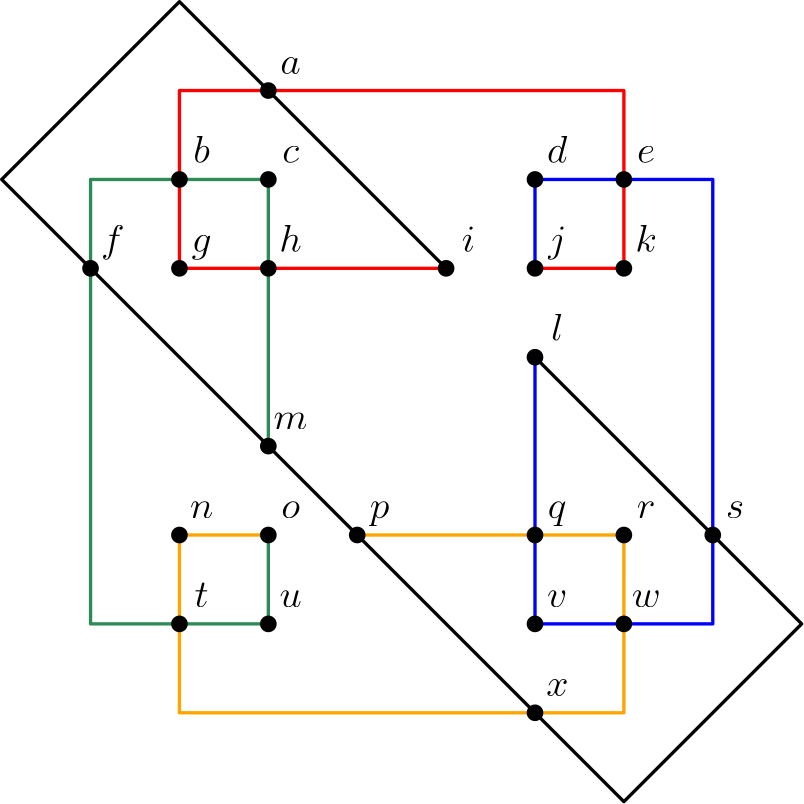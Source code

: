 <?xml version="1.0"?>
<!DOCTYPE ipe SYSTEM "ipe.dtd">
<ipe version="70206" creator="Ipe 7.2.7">
<info created="D:20170312201016" modified="D:20170326174127"/>
<ipestyle name="basic">
<symbol name="arrow/arc(spx)">
<path stroke="sym-stroke" fill="sym-stroke" pen="sym-pen">
0 0 m
-1 0.333 l
-1 -0.333 l
h
</path>
</symbol>
<symbol name="arrow/farc(spx)">
<path stroke="sym-stroke" fill="white" pen="sym-pen">
0 0 m
-1 0.333 l
-1 -0.333 l
h
</path>
</symbol>
<symbol name="arrow/ptarc(spx)">
<path stroke="sym-stroke" fill="sym-stroke" pen="sym-pen">
0 0 m
-1 0.333 l
-0.8 0 l
-1 -0.333 l
h
</path>
</symbol>
<symbol name="arrow/fptarc(spx)">
<path stroke="sym-stroke" fill="white" pen="sym-pen">
0 0 m
-1 0.333 l
-0.8 0 l
-1 -0.333 l
h
</path>
</symbol>
<symbol name="mark/circle(sx)" transformations="translations">
<path fill="sym-stroke">
0.6 0 0 0.6 0 0 e
0.4 0 0 0.4 0 0 e
</path>
</symbol>
<symbol name="mark/disk(sx)" transformations="translations">
<path fill="sym-stroke">
0.6 0 0 0.6 0 0 e
</path>
</symbol>
<symbol name="mark/fdisk(sfx)" transformations="translations">
<group>
<path fill="sym-fill">
0.5 0 0 0.5 0 0 e
</path>
<path fill="sym-stroke" fillrule="eofill">
0.6 0 0 0.6 0 0 e
0.4 0 0 0.4 0 0 e
</path>
</group>
</symbol>
<symbol name="mark/box(sx)" transformations="translations">
<path fill="sym-stroke" fillrule="eofill">
-0.6 -0.6 m
0.6 -0.6 l
0.6 0.6 l
-0.6 0.6 l
h
-0.4 -0.4 m
0.4 -0.4 l
0.4 0.4 l
-0.4 0.4 l
h
</path>
</symbol>
<symbol name="mark/square(sx)" transformations="translations">
<path fill="sym-stroke">
-0.6 -0.6 m
0.6 -0.6 l
0.6 0.6 l
-0.6 0.6 l
h
</path>
</symbol>
<symbol name="mark/fsquare(sfx)" transformations="translations">
<group>
<path fill="sym-fill">
-0.5 -0.5 m
0.5 -0.5 l
0.5 0.5 l
-0.5 0.5 l
h
</path>
<path fill="sym-stroke" fillrule="eofill">
-0.6 -0.6 m
0.6 -0.6 l
0.6 0.6 l
-0.6 0.6 l
h
-0.4 -0.4 m
0.4 -0.4 l
0.4 0.4 l
-0.4 0.4 l
h
</path>
</group>
</symbol>
<symbol name="mark/cross(sx)" transformations="translations">
<group>
<path fill="sym-stroke">
-0.43 -0.57 m
0.57 0.43 l
0.43 0.57 l
-0.57 -0.43 l
h
</path>
<path fill="sym-stroke">
-0.43 0.57 m
0.57 -0.43 l
0.43 -0.57 l
-0.57 0.43 l
h
</path>
</group>
</symbol>
<symbol name="arrow/fnormal(spx)">
<path stroke="sym-stroke" fill="white" pen="sym-pen">
0 0 m
-1 0.333 l
-1 -0.333 l
h
</path>
</symbol>
<symbol name="arrow/pointed(spx)">
<path stroke="sym-stroke" fill="sym-stroke" pen="sym-pen">
0 0 m
-1 0.333 l
-0.8 0 l
-1 -0.333 l
h
</path>
</symbol>
<symbol name="arrow/fpointed(spx)">
<path stroke="sym-stroke" fill="white" pen="sym-pen">
0 0 m
-1 0.333 l
-0.8 0 l
-1 -0.333 l
h
</path>
</symbol>
<symbol name="arrow/linear(spx)">
<path stroke="sym-stroke" pen="sym-pen">
-1 0.333 m
0 0 l
-1 -0.333 l
</path>
</symbol>
<symbol name="arrow/fdouble(spx)">
<path stroke="sym-stroke" fill="white" pen="sym-pen">
0 0 m
-1 0.333 l
-1 -0.333 l
h
-1 0 m
-2 0.333 l
-2 -0.333 l
h
</path>
</symbol>
<symbol name="arrow/double(spx)">
<path stroke="sym-stroke" fill="sym-stroke" pen="sym-pen">
0 0 m
-1 0.333 l
-1 -0.333 l
h
-1 0 m
-2 0.333 l
-2 -0.333 l
h
</path>
</symbol>
<pen name="heavier" value="0.8"/>
<pen name="fat" value="1.2"/>
<pen name="ultrafat" value="2"/>
<symbolsize name="large" value="5"/>
<symbolsize name="small" value="2"/>
<symbolsize name="tiny" value="1.1"/>
<arrowsize name="large" value="10"/>
<arrowsize name="small" value="5"/>
<arrowsize name="tiny" value="3"/>
<color name="red" value="1 0 0"/>
<color name="green" value="0 1 0"/>
<color name="blue" value="0 0 1"/>
<color name="yellow" value="1 1 0"/>
<color name="orange" value="1 0.647 0"/>
<color name="gold" value="1 0.843 0"/>
<color name="purple" value="0.627 0.125 0.941"/>
<color name="gray" value="0.745"/>
<color name="brown" value="0.647 0.165 0.165"/>
<color name="navy" value="0 0 0.502"/>
<color name="pink" value="1 0.753 0.796"/>
<color name="seagreen" value="0.18 0.545 0.341"/>
<color name="turquoise" value="0.251 0.878 0.816"/>
<color name="violet" value="0.933 0.51 0.933"/>
<color name="darkblue" value="0 0 0.545"/>
<color name="darkcyan" value="0 0.545 0.545"/>
<color name="darkgray" value="0.663"/>
<color name="darkgreen" value="0 0.392 0"/>
<color name="darkmagenta" value="0.545 0 0.545"/>
<color name="darkorange" value="1 0.549 0"/>
<color name="darkred" value="0.545 0 0"/>
<color name="lightblue" value="0.678 0.847 0.902"/>
<color name="lightcyan" value="0.878 1 1"/>
<color name="lightgray" value="0.827"/>
<color name="lightgreen" value="0.565 0.933 0.565"/>
<color name="lightyellow" value="1 1 0.878"/>
<dashstyle name="dashed" value="[4] 0"/>
<dashstyle name="dotted" value="[1 3] 0"/>
<dashstyle name="dash dotted" value="[4 2 1 2] 0"/>
<dashstyle name="dash dot dotted" value="[4 2 1 2 1 2] 0"/>
<textsize name="large" value="\large"/>
<textsize name="Large" value="\Large"/>
<textsize name="LARGE" value="\LARGE"/>
<textsize name="huge" value="\huge"/>
<textsize name="Huge" value="\Huge"/>
<textsize name="small" value="\small"/>
<textsize name="footnote" value="\footnotesize"/>
<textsize name="tiny" value="\tiny"/>
<textstyle name="center" begin="\begin{center}" end="\end{center}"/>
<textstyle name="itemize" begin="\begin{itemize}" end="\end{itemize}"/>
<textstyle name="item" begin="\begin{itemize}\item{}" end="\end{itemize}"/>
<gridsize name="4 pts" value="4"/>
<gridsize name="8 pts (~3 mm)" value="8"/>
<gridsize name="16 pts (~6 mm)" value="16"/>
<gridsize name="32 pts (~12 mm)" value="32"/>
<gridsize name="10 pts (~3.5 mm)" value="10"/>
<gridsize name="20 pts (~7 mm)" value="20"/>
<gridsize name="14 pts (~5 mm)" value="14"/>
<gridsize name="28 pts (~10 mm)" value="28"/>
<gridsize name="56 pts (~20 mm)" value="56"/>
<anglesize name="90 deg" value="90"/>
<anglesize name="60 deg" value="60"/>
<anglesize name="45 deg" value="45"/>
<anglesize name="30 deg" value="30"/>
<anglesize name="22.5 deg" value="22.5"/>
<opacity name="10%" value="0.1"/>
<opacity name="30%" value="0.3"/>
<opacity name="50%" value="0.5"/>
<opacity name="75%" value="0.75"/>
<tiling name="falling" angle="-60" step="4" width="1"/>
<tiling name="rising" angle="30" step="4" width="1"/>
</ipestyle>
<page>
<layer name="vertices"/>
<layer name="paths"/>
<layer name="names"/>
<view layers="vertices paths names" active="vertices"/>
<path layer="paths" stroke="black" pen="fat">
256 704 m
160 800 l
96 736 l
320 512 l
384 576 l
288 672 l
</path>
<text layer="names" matrix="1 0 0 1 8 6" transformations="translations" pos="192 768" stroke="black" type="label" width="7.374" height="6.177" depth="0" halign="center" valign="baseline" size="Large" style="math">a</text>
<text matrix="1 0 0 1 8 6" transformations="translations" pos="160 736" stroke="black" type="label" width="5.973" height="9.963" depth="0" halign="center" valign="baseline" size="Large" style="math">b</text>
<text matrix="1 0 0 1 8 6" transformations="translations" pos="192 736" stroke="black" type="label" width="6.046" height="6.177" depth="0" halign="center" valign="baseline" size="Large" style="math">c</text>
<text matrix="1 0 0 1 8 6" transformations="translations" pos="288 736" stroke="black" type="label" width="7.299" height="9.963" depth="0" halign="center" valign="baseline" size="Large" style="math">d</text>
<text matrix="1 0 0 1 8 6" transformations="translations" pos="320 736" stroke="black" type="label" width="6.511" height="6.177" depth="0" halign="center" valign="baseline" size="Large" style="math">e</text>
<text matrix="1 0 0 1 8 6" transformations="translations" pos="128 704" stroke="black" type="label" width="8.456" height="9.962" depth="2.79" halign="center" valign="baseline" size="Large" style="math">f</text>
<text matrix="1 0 0 1 8 6" transformations="translations" pos="160 704" stroke="black" type="label" width="7.241" height="6.176" depth="2.79" halign="center" valign="baseline" size="Large" style="math">g</text>
<text matrix="1 0 0 1 8 6" transformations="translations" pos="192 704" stroke="black" type="label" width="8.086" height="9.963" depth="0" halign="center" valign="baseline" size="Large" style="math">h</text>
<text matrix="1 0 0 1 8 6" transformations="translations" pos="256 704" stroke="black" type="label" width="4.792" height="9.405" depth="0" halign="center" valign="baseline" size="Large" style="math">i</text>
<text matrix="1 0 0 1 8 6" transformations="translations" pos="288 704" stroke="black" type="label" width="6.619" height="9.405" depth="2.79" halign="center" valign="baseline" size="Large" style="math">j</text>
<text matrix="1 0 0 1 8 6" transformations="translations" pos="320 704" stroke="black" type="label" width="7.787" height="9.963" depth="0" halign="center" valign="baseline" size="Large" style="math">k</text>
<text matrix="1 0 0 1 8 6" transformations="translations" pos="288 672" stroke="black" type="label" width="4.5" height="9.963" depth="0" halign="center" valign="baseline" size="Large" style="math">l</text>
<text matrix="1 0 0 1 8 6" transformations="translations" pos="192 640" stroke="black" type="label" width="12.287" height="6.177" depth="0" halign="center" valign="baseline" size="Large" style="math">m</text>
<text matrix="1 0 0 1 8 6" transformations="translations" pos="160 608" stroke="black" type="label" width="8.385" height="6.177" depth="0" halign="center" valign="baseline" size="Large" style="math">n</text>
<text matrix="1 0 0 1 8 6" transformations="translations" pos="192 608" stroke="black" type="label" width="6.753" height="6.177" depth="0" halign="center" valign="baseline" size="Large" style="math">o</text>
<text matrix="1 0 0 1 8 6" transformations="translations" pos="224 608" stroke="black" type="label" width="7.05" height="6.176" depth="2.79" halign="center" valign="baseline" size="Large" style="math">p</text>
<text matrix="1 0 0 1 8 6" transformations="translations" pos="288 608" stroke="black" type="label" width="6.743" height="6.176" depth="2.79" halign="center" valign="baseline" size="Large" style="math">q</text>
<text matrix="1 0 0 1 8 6" transformations="translations" pos="320 608" stroke="black" type="label" width="6.721" height="6.177" depth="0" halign="center" valign="baseline" size="Large" style="math">r</text>
<text matrix="1 0 0 1 8 6" transformations="translations" pos="352 608" stroke="black" type="label" width="6.617" height="6.177" depth="0" halign="center" valign="baseline" size="Large" style="math">s</text>
<text matrix="1 0 0 1 8 6" transformations="translations" pos="160 576" stroke="black" type="label" width="5.073" height="8.824" depth="0" halign="center" valign="baseline" size="Large" style="math">t</text>
<text matrix="1 0 0 1 8 6" transformations="translations" pos="192 576" stroke="black" type="label" width="7.995" height="6.177" depth="0" halign="center" valign="baseline" size="Large" style="math">u</text>
<text matrix="1 0 0 1 8 6" transformations="translations" pos="288 576" stroke="black" type="label" width="7.306" height="6.177" depth="0" halign="center" valign="baseline" size="Large" style="math">v</text>
<text matrix="1 0 0 1 8 6" transformations="translations" pos="320 576" stroke="black" type="label" width="10.427" height="6.177" depth="0" halign="center" valign="baseline" size="Large" style="math">w</text>
<text matrix="1 0 0 1 8 6" transformations="translations" pos="288 544" stroke="black" type="label" width="7.982" height="6.177" depth="0" halign="center" valign="baseline" size="Large" style="math">x</text>
<path layer="paths" stroke="red" pen="fat">
288 704 m
320 704 l
320 768 l
160 768 l
160 704 l
256 704 l
</path>
<path stroke="seagreen" pen="fat">
192 640 m
192 736 l
128 736 l
128 576 l
192 576 l
192 608 l
</path>
<path stroke="blue" pen="fat">
288 704 m
288 736 l
352 736 l
352 576 l
288 576 l
288 672 l
</path>
<path stroke="orange" pen="fat">
192 608 m
160 608 l
160 544 l
320 544 l
320 608 l
224 608 l
</path>
<use layer="vertices" matrix="1 0 0 1 0 -32" name="mark/disk(sx)" pos="192 800" size="large" stroke="black"/>
<use matrix="1 0 0 1 -32 -32" name="mark/disk(sx)" pos="352 768" size="large" stroke="black"/>
<use matrix="1 0 0 1 -32 -32" name="mark/disk(sx)" pos="320 736" size="large" stroke="black"/>
<use name="mark/disk(sx)" pos="192 608" size="large" stroke="black"/>
<use name="mark/disk(sx)" pos="160 576" size="large" stroke="black"/>
<use matrix="1 0 0 1 -32 0" name="mark/disk(sx)" pos="352 576" size="large" stroke="black"/>
<use matrix="1 0 0 1 -32 0" name="mark/disk(sx)" pos="320 608" size="large" stroke="black"/>
<use matrix="1 0 0 1 -32 0" name="mark/disk(sx)" pos="384 608" size="large" stroke="black"/>
<use matrix="1 0 0 1 -32 0" name="mark/disk(sx)" pos="320 544" size="large" stroke="black"/>
<use matrix="1 0 0 1 0 -32" name="mark/disk(sx)" pos="128 736" size="large" stroke="black"/>
<use matrix="1 0 0 1 0 -32" name="mark/disk(sx)" pos="160 768" size="large" stroke="black"/>
<use matrix="1 0 0 1 0 -32" name="mark/disk(sx)" pos="192 736" size="large" stroke="black"/>
<use matrix="1 0 0 1 0 -32" name="mark/disk(sx)" pos="160 736" size="large" stroke="black"/>
<use matrix="1 0 0 1 0 -32" name="mark/disk(sx)" pos="192 768" size="large" stroke="black"/>
<use matrix="1 0 0 1 -32 -32" name="mark/disk(sx)" pos="352 736" size="large" stroke="black"/>
<use matrix="1 0 0 1 -32 -32" name="mark/disk(sx)" pos="320 768" size="large" stroke="black"/>
<use name="mark/disk(sx)" pos="160 608" size="large" stroke="black"/>
<use name="mark/disk(sx)" pos="192 576" size="large" stroke="black"/>
<use matrix="1 0 0 1 -32 0" name="mark/disk(sx)" pos="320 576" size="large" stroke="black"/>
<use matrix="1 0 0 1 -32 0" name="mark/disk(sx)" pos="352 608" size="large" stroke="black"/>
<use name="mark/disk(sx)" pos="192 640" size="large" stroke="black"/>
<use name="mark/disk(sx)" pos="224 608" size="large" stroke="black"/>
<use name="mark/disk(sx)" pos="288 672" size="large" stroke="black"/>
<use name="mark/disk(sx)" pos="256 704" size="large" stroke="black"/>
</page>
</ipe>
